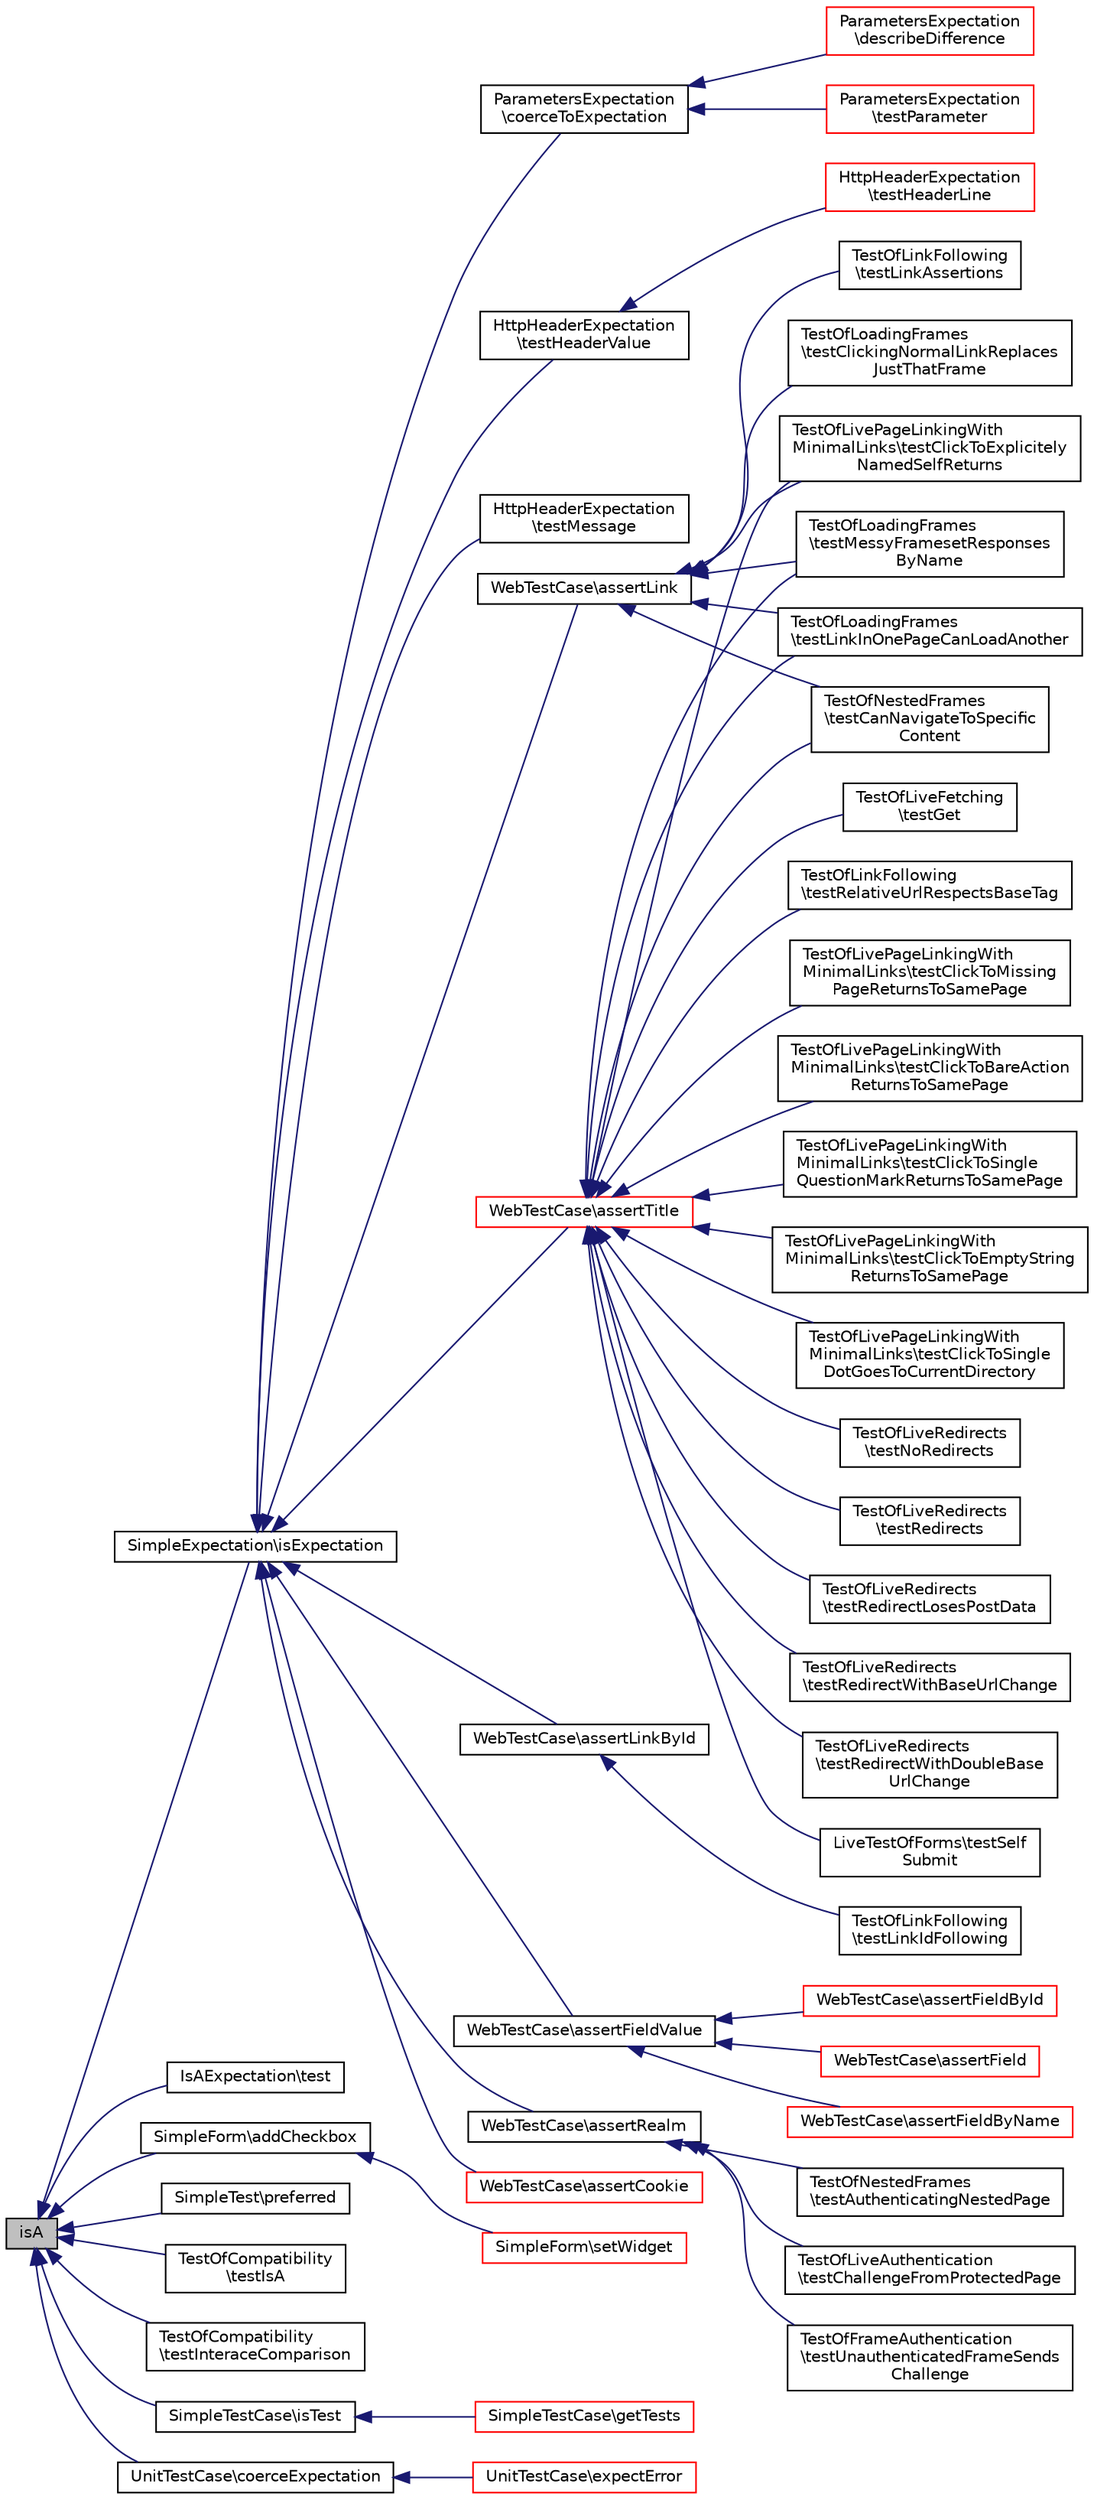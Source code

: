 digraph "isA"
{
  edge [fontname="Helvetica",fontsize="10",labelfontname="Helvetica",labelfontsize="10"];
  node [fontname="Helvetica",fontsize="10",shape=record];
  rankdir="LR";
  Node1 [label="isA",height=0.2,width=0.4,color="black", fillcolor="grey75", style="filled" fontcolor="black"];
  Node1 -> Node2 [dir="back",color="midnightblue",fontsize="10",style="solid",fontname="Helvetica"];
  Node2 [label="SimpleExpectation\\isExpectation",height=0.2,width=0.4,color="black", fillcolor="white", style="filled",URL="$class_simple_expectation.html#a1d5c795d731ea1d131960009116ef87e"];
  Node2 -> Node3 [dir="back",color="midnightblue",fontsize="10",style="solid",fontname="Helvetica"];
  Node3 [label="ParametersExpectation\l\\coerceToExpectation",height=0.2,width=0.4,color="black", fillcolor="white", style="filled",URL="$class_parameters_expectation.html#a3bab40329bc36f08840bd40a4ab9a15c"];
  Node3 -> Node4 [dir="back",color="midnightblue",fontsize="10",style="solid",fontname="Helvetica"];
  Node4 [label="ParametersExpectation\l\\testParameter",height=0.2,width=0.4,color="red", fillcolor="white", style="filled",URL="$class_parameters_expectation.html#aa24818da084c0223b4ba5d64c5d7e3eb"];
  Node3 -> Node5 [dir="back",color="midnightblue",fontsize="10",style="solid",fontname="Helvetica"];
  Node5 [label="ParametersExpectation\l\\describeDifference",height=0.2,width=0.4,color="red", fillcolor="white", style="filled",URL="$class_parameters_expectation.html#a4bf6e513ee6645287d8b4309e6962632"];
  Node2 -> Node6 [dir="back",color="midnightblue",fontsize="10",style="solid",fontname="Helvetica"];
  Node6 [label="HttpHeaderExpectation\l\\testHeaderValue",height=0.2,width=0.4,color="black", fillcolor="white", style="filled",URL="$class_http_header_expectation.html#af459eecce3dc5afa5676100511d80755"];
  Node6 -> Node7 [dir="back",color="midnightblue",fontsize="10",style="solid",fontname="Helvetica"];
  Node7 [label="HttpHeaderExpectation\l\\testHeaderLine",height=0.2,width=0.4,color="red", fillcolor="white", style="filled",URL="$class_http_header_expectation.html#a10b0cf0d202023bae701ccd704d9c414"];
  Node2 -> Node8 [dir="back",color="midnightblue",fontsize="10",style="solid",fontname="Helvetica"];
  Node8 [label="HttpHeaderExpectation\l\\testMessage",height=0.2,width=0.4,color="black", fillcolor="white", style="filled",URL="$class_http_header_expectation.html#a4261cc878f60ae0a7a6058111d3fb767"];
  Node2 -> Node9 [dir="back",color="midnightblue",fontsize="10",style="solid",fontname="Helvetica"];
  Node9 [label="WebTestCase\\assertLink",height=0.2,width=0.4,color="black", fillcolor="white", style="filled",URL="$class_web_test_case.html#ab794eef204bc02f7fa9f0ca0f3aa16a8"];
  Node9 -> Node10 [dir="back",color="midnightblue",fontsize="10",style="solid",fontname="Helvetica"];
  Node10 [label="TestOfLinkFollowing\l\\testLinkAssertions",height=0.2,width=0.4,color="black", fillcolor="white", style="filled",URL="$class_test_of_link_following.html#a5fdc41ebf5757b97b458bac5d0a4f624"];
  Node9 -> Node11 [dir="back",color="midnightblue",fontsize="10",style="solid",fontname="Helvetica"];
  Node11 [label="TestOfLivePageLinkingWith\lMinimalLinks\\testClickToExplicitely\lNamedSelfReturns",height=0.2,width=0.4,color="black", fillcolor="white", style="filled",URL="$class_test_of_live_page_linking_with_minimal_links.html#a118b04cbc33b53e788ead3aa03e4001c"];
  Node9 -> Node12 [dir="back",color="midnightblue",fontsize="10",style="solid",fontname="Helvetica"];
  Node12 [label="TestOfLoadingFrames\l\\testMessyFramesetResponses\lByName",height=0.2,width=0.4,color="black", fillcolor="white", style="filled",URL="$class_test_of_loading_frames.html#a5a9a03e2d063d04d5be863f0edb7d7a7"];
  Node9 -> Node13 [dir="back",color="midnightblue",fontsize="10",style="solid",fontname="Helvetica"];
  Node13 [label="TestOfLoadingFrames\l\\testClickingNormalLinkReplaces\lJustThatFrame",height=0.2,width=0.4,color="black", fillcolor="white", style="filled",URL="$class_test_of_loading_frames.html#a1d04799cf815f3aac8bc8022d623da00"];
  Node9 -> Node14 [dir="back",color="midnightblue",fontsize="10",style="solid",fontname="Helvetica"];
  Node14 [label="TestOfLoadingFrames\l\\testLinkInOnePageCanLoadAnother",height=0.2,width=0.4,color="black", fillcolor="white", style="filled",URL="$class_test_of_loading_frames.html#abee9527e474435861e5145457414fd31"];
  Node9 -> Node15 [dir="back",color="midnightblue",fontsize="10",style="solid",fontname="Helvetica"];
  Node15 [label="TestOfNestedFrames\l\\testCanNavigateToSpecific\lContent",height=0.2,width=0.4,color="black", fillcolor="white", style="filled",URL="$class_test_of_nested_frames.html#a1b6e91e4d810c50050d371b7408ebeca"];
  Node2 -> Node16 [dir="back",color="midnightblue",fontsize="10",style="solid",fontname="Helvetica"];
  Node16 [label="WebTestCase\\assertLinkById",height=0.2,width=0.4,color="black", fillcolor="white", style="filled",URL="$class_web_test_case.html#a2b62c37110f5498308231b2004fe4ad7"];
  Node16 -> Node17 [dir="back",color="midnightblue",fontsize="10",style="solid",fontname="Helvetica"];
  Node17 [label="TestOfLinkFollowing\l\\testLinkIdFollowing",height=0.2,width=0.4,color="black", fillcolor="white", style="filled",URL="$class_test_of_link_following.html#a0818a7033502bebf304fa72aa0634f13"];
  Node2 -> Node18 [dir="back",color="midnightblue",fontsize="10",style="solid",fontname="Helvetica"];
  Node18 [label="WebTestCase\\assertFieldValue",height=0.2,width=0.4,color="black", fillcolor="white", style="filled",URL="$class_web_test_case.html#a35c49db6024b3e903098d7bdf5ed2ac9"];
  Node18 -> Node19 [dir="back",color="midnightblue",fontsize="10",style="solid",fontname="Helvetica"];
  Node19 [label="WebTestCase\\assertField",height=0.2,width=0.4,color="red", fillcolor="white", style="filled",URL="$class_web_test_case.html#a147621db1c1b95d8458f32eab04ec5e0"];
  Node18 -> Node20 [dir="back",color="midnightblue",fontsize="10",style="solid",fontname="Helvetica"];
  Node20 [label="WebTestCase\\assertFieldByName",height=0.2,width=0.4,color="red", fillcolor="white", style="filled",URL="$class_web_test_case.html#afea734f2c54682f0074157ceac14ea91"];
  Node18 -> Node21 [dir="back",color="midnightblue",fontsize="10",style="solid",fontname="Helvetica"];
  Node21 [label="WebTestCase\\assertFieldById",height=0.2,width=0.4,color="red", fillcolor="white", style="filled",URL="$class_web_test_case.html#a993621917d235991bc7751337a0df481"];
  Node2 -> Node22 [dir="back",color="midnightblue",fontsize="10",style="solid",fontname="Helvetica"];
  Node22 [label="WebTestCase\\assertRealm",height=0.2,width=0.4,color="black", fillcolor="white", style="filled",URL="$class_web_test_case.html#a051e987e3a24199a26eea0366a9d1493"];
  Node22 -> Node23 [dir="back",color="midnightblue",fontsize="10",style="solid",fontname="Helvetica"];
  Node23 [label="TestOfLiveAuthentication\l\\testChallengeFromProtectedPage",height=0.2,width=0.4,color="black", fillcolor="white", style="filled",URL="$class_test_of_live_authentication.html#af37ff5fb1ead7add92175863befc6492"];
  Node22 -> Node24 [dir="back",color="midnightblue",fontsize="10",style="solid",fontname="Helvetica"];
  Node24 [label="TestOfFrameAuthentication\l\\testUnauthenticatedFrameSends\lChallenge",height=0.2,width=0.4,color="black", fillcolor="white", style="filled",URL="$class_test_of_frame_authentication.html#a6f3e23598664a4956ed875452ea06254"];
  Node22 -> Node25 [dir="back",color="midnightblue",fontsize="10",style="solid",fontname="Helvetica"];
  Node25 [label="TestOfNestedFrames\l\\testAuthenticatingNestedPage",height=0.2,width=0.4,color="black", fillcolor="white", style="filled",URL="$class_test_of_nested_frames.html#a7eb2b3d16bfb613bdb28893343768508"];
  Node2 -> Node26 [dir="back",color="midnightblue",fontsize="10",style="solid",fontname="Helvetica"];
  Node26 [label="WebTestCase\\assertTitle",height=0.2,width=0.4,color="red", fillcolor="white", style="filled",URL="$class_web_test_case.html#a4e9e97c74d4b5c1fad158a0a4688dad2"];
  Node26 -> Node27 [dir="back",color="midnightblue",fontsize="10",style="solid",fontname="Helvetica"];
  Node27 [label="TestOfLiveFetching\l\\testGet",height=0.2,width=0.4,color="black", fillcolor="white", style="filled",URL="$class_test_of_live_fetching.html#ac2d7c7125d2d3749e9ede4aa2ba6ba3b"];
  Node26 -> Node28 [dir="back",color="midnightblue",fontsize="10",style="solid",fontname="Helvetica"];
  Node28 [label="TestOfLinkFollowing\l\\testRelativeUrlRespectsBaseTag",height=0.2,width=0.4,color="black", fillcolor="white", style="filled",URL="$class_test_of_link_following.html#aa9d06e9955004d236efc0aebf52ed708"];
  Node26 -> Node11 [dir="back",color="midnightblue",fontsize="10",style="solid",fontname="Helvetica"];
  Node26 -> Node29 [dir="back",color="midnightblue",fontsize="10",style="solid",fontname="Helvetica"];
  Node29 [label="TestOfLivePageLinkingWith\lMinimalLinks\\testClickToMissing\lPageReturnsToSamePage",height=0.2,width=0.4,color="black", fillcolor="white", style="filled",URL="$class_test_of_live_page_linking_with_minimal_links.html#a4cceae946d1d58d51fce817679de62c3"];
  Node26 -> Node30 [dir="back",color="midnightblue",fontsize="10",style="solid",fontname="Helvetica"];
  Node30 [label="TestOfLivePageLinkingWith\lMinimalLinks\\testClickToBareAction\lReturnsToSamePage",height=0.2,width=0.4,color="black", fillcolor="white", style="filled",URL="$class_test_of_live_page_linking_with_minimal_links.html#a987e3c02444872f8766492efcad1e20e"];
  Node26 -> Node31 [dir="back",color="midnightblue",fontsize="10",style="solid",fontname="Helvetica"];
  Node31 [label="TestOfLivePageLinkingWith\lMinimalLinks\\testClickToSingle\lQuestionMarkReturnsToSamePage",height=0.2,width=0.4,color="black", fillcolor="white", style="filled",URL="$class_test_of_live_page_linking_with_minimal_links.html#aaa22937375017c19774183effe2e626f"];
  Node26 -> Node32 [dir="back",color="midnightblue",fontsize="10",style="solid",fontname="Helvetica"];
  Node32 [label="TestOfLivePageLinkingWith\lMinimalLinks\\testClickToEmptyString\lReturnsToSamePage",height=0.2,width=0.4,color="black", fillcolor="white", style="filled",URL="$class_test_of_live_page_linking_with_minimal_links.html#ae26ba117f867c15d85b9d6c37ac840d4"];
  Node26 -> Node33 [dir="back",color="midnightblue",fontsize="10",style="solid",fontname="Helvetica"];
  Node33 [label="TestOfLivePageLinkingWith\lMinimalLinks\\testClickToSingle\lDotGoesToCurrentDirectory",height=0.2,width=0.4,color="black", fillcolor="white", style="filled",URL="$class_test_of_live_page_linking_with_minimal_links.html#a13c71af060ecca049b9c412824ca0814"];
  Node26 -> Node34 [dir="back",color="midnightblue",fontsize="10",style="solid",fontname="Helvetica"];
  Node34 [label="TestOfLiveRedirects\l\\testNoRedirects",height=0.2,width=0.4,color="black", fillcolor="white", style="filled",URL="$class_test_of_live_redirects.html#a109c65917e68c4b071c72b24277d4765"];
  Node26 -> Node35 [dir="back",color="midnightblue",fontsize="10",style="solid",fontname="Helvetica"];
  Node35 [label="TestOfLiveRedirects\l\\testRedirects",height=0.2,width=0.4,color="black", fillcolor="white", style="filled",URL="$class_test_of_live_redirects.html#aaee45a82ba20d1f84c673ebcb34ccdc4"];
  Node26 -> Node36 [dir="back",color="midnightblue",fontsize="10",style="solid",fontname="Helvetica"];
  Node36 [label="TestOfLiveRedirects\l\\testRedirectLosesPostData",height=0.2,width=0.4,color="black", fillcolor="white", style="filled",URL="$class_test_of_live_redirects.html#a649f7131f9d92a6338b338fbc2a003b3"];
  Node26 -> Node37 [dir="back",color="midnightblue",fontsize="10",style="solid",fontname="Helvetica"];
  Node37 [label="TestOfLiveRedirects\l\\testRedirectWithBaseUrlChange",height=0.2,width=0.4,color="black", fillcolor="white", style="filled",URL="$class_test_of_live_redirects.html#aedf46aef0c295f6fd1da90472c34500e"];
  Node26 -> Node38 [dir="back",color="midnightblue",fontsize="10",style="solid",fontname="Helvetica"];
  Node38 [label="TestOfLiveRedirects\l\\testRedirectWithDoubleBase\lUrlChange",height=0.2,width=0.4,color="black", fillcolor="white", style="filled",URL="$class_test_of_live_redirects.html#ae951ae72f6baacba7f51d1cde8e14990"];
  Node26 -> Node39 [dir="back",color="midnightblue",fontsize="10",style="solid",fontname="Helvetica"];
  Node39 [label="LiveTestOfForms\\testSelf\lSubmit",height=0.2,width=0.4,color="black", fillcolor="white", style="filled",URL="$class_live_test_of_forms.html#a561ac9980ebd82170637b9f0352e43e9"];
  Node26 -> Node12 [dir="back",color="midnightblue",fontsize="10",style="solid",fontname="Helvetica"];
  Node26 -> Node14 [dir="back",color="midnightblue",fontsize="10",style="solid",fontname="Helvetica"];
  Node26 -> Node15 [dir="back",color="midnightblue",fontsize="10",style="solid",fontname="Helvetica"];
  Node2 -> Node40 [dir="back",color="midnightblue",fontsize="10",style="solid",fontname="Helvetica"];
  Node40 [label="WebTestCase\\assertCookie",height=0.2,width=0.4,color="red", fillcolor="white", style="filled",URL="$class_web_test_case.html#a7d42ff2a3e323b636714e26cf9fcc205"];
  Node1 -> Node41 [dir="back",color="midnightblue",fontsize="10",style="solid",fontname="Helvetica"];
  Node41 [label="IsAExpectation\\test",height=0.2,width=0.4,color="black", fillcolor="white", style="filled",URL="$class_is_a_expectation.html#ae44e91fd7374c9eba4aa26c28454e4c8"];
  Node1 -> Node42 [dir="back",color="midnightblue",fontsize="10",style="solid",fontname="Helvetica"];
  Node42 [label="SimpleForm\\addCheckbox",height=0.2,width=0.4,color="black", fillcolor="white", style="filled",URL="$class_simple_form.html#a59eff9279735b90f2204ba0718b10cf0"];
  Node42 -> Node43 [dir="back",color="midnightblue",fontsize="10",style="solid",fontname="Helvetica"];
  Node43 [label="SimpleForm\\setWidget",height=0.2,width=0.4,color="red", fillcolor="white", style="filled",URL="$class_simple_form.html#a86f6ba86cfe3b2ab81c4793cad06ea38"];
  Node1 -> Node44 [dir="back",color="midnightblue",fontsize="10",style="solid",fontname="Helvetica"];
  Node44 [label="SimpleTest\\preferred",height=0.2,width=0.4,color="black", fillcolor="white", style="filled",URL="$class_simple_test.html#a4d9abc5cd960a8a6b9f98fbf1cc15527"];
  Node1 -> Node45 [dir="back",color="midnightblue",fontsize="10",style="solid",fontname="Helvetica"];
  Node45 [label="TestOfCompatibility\l\\testIsA",height=0.2,width=0.4,color="black", fillcolor="white", style="filled",URL="$class_test_of_compatibility.html#a7dd1c95e2995153b251e2f526995dff6"];
  Node1 -> Node46 [dir="back",color="midnightblue",fontsize="10",style="solid",fontname="Helvetica"];
  Node46 [label="TestOfCompatibility\l\\testInteraceComparison",height=0.2,width=0.4,color="black", fillcolor="white", style="filled",URL="$class_test_of_compatibility.html#aa72c105583b12b114253b67aed981968"];
  Node1 -> Node47 [dir="back",color="midnightblue",fontsize="10",style="solid",fontname="Helvetica"];
  Node47 [label="SimpleTestCase\\isTest",height=0.2,width=0.4,color="black", fillcolor="white", style="filled",URL="$class_simple_test_case.html#ade8a1819a8ce842701a8f59c0203dd17"];
  Node47 -> Node48 [dir="back",color="midnightblue",fontsize="10",style="solid",fontname="Helvetica"];
  Node48 [label="SimpleTestCase\\getTests",height=0.2,width=0.4,color="red", fillcolor="white", style="filled",URL="$class_simple_test_case.html#a7e247dd31cc8d37a6c97353a062a0080"];
  Node1 -> Node49 [dir="back",color="midnightblue",fontsize="10",style="solid",fontname="Helvetica"];
  Node49 [label="UnitTestCase\\coerceExpectation",height=0.2,width=0.4,color="black", fillcolor="white", style="filled",URL="$class_unit_test_case.html#accf9811bda484165de4ddb7eb3c43f6f"];
  Node49 -> Node50 [dir="back",color="midnightblue",fontsize="10",style="solid",fontname="Helvetica"];
  Node50 [label="UnitTestCase\\expectError",height=0.2,width=0.4,color="red", fillcolor="white", style="filled",URL="$class_unit_test_case.html#abc3681aefc80ab27077fd5f7079fd23e"];
}
